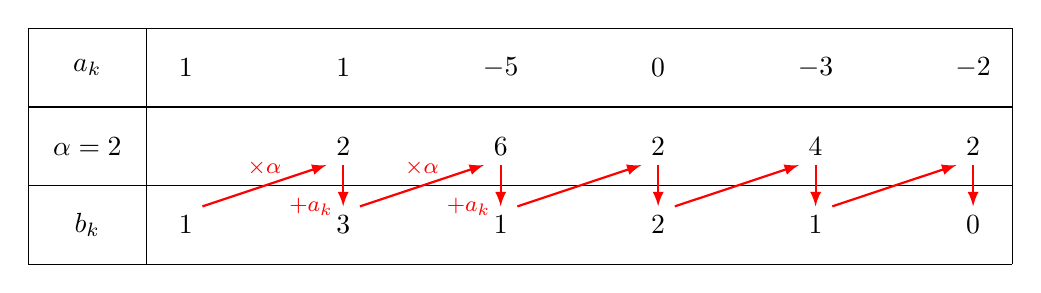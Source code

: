 \begin{tikzpicture}[scale=1]


% Coeff de P : a_k
\node at (1,3) {$1$};
\node at (3,3) {$1$};
\node at (5,3) {$-5$};
\node at (7,3) {$0$};
\node at (9,3) {$-3$};
\node at (11,3) {$-2$};

% Fois alpha
\node (C2) at (3,2) {$2$};
\node (C3) at (5,2) {$6$};
\node (C4) at (7,2) {$2$};
\node (C5) at (9,2) {$4$};
\node (C6) at (11,2) {$2$};

% Coeff b_k
\node(B1)  at (1,1) {$1$};
\node (B2) at (3,1) {$3$};
\node (B3) at (5,1) {$1$};
\node (B4) at (7,1) {$2$};
\node (B5) at (9,1) {$1$};
\node (B6) at (11,1) {$0$};

\draw (-1,0.5)--(11.5,0.5);
\draw (-1,1.5)--(11.5,1.5);
\draw (-1,2.5)--(11.5,2.5);
\draw (-1,3.5)--(11.5,3.5);
\draw (11.5,0.5)--(11.5,3.5);
\draw (0.5,0.5)--(0.5,3.5);
\draw (-1,0.5)--(-1,3.5);

\node at (-0.25,3) {$a_k$};
\node at (-0.25,2) {$\alpha=2$};
\node at (-0.25,1) {$b_k$};

\draw [->,>=latex,thick, red] (B1.north east) -- (C2.south west) node[midway, above] {\footnotesize $\times \alpha$};
\draw [->,>=latex,thick, red] (C2.south) -- (B2.north) node[left] {\footnotesize $+a_k$};
\draw [->,>=latex,thick, red] (B2.north east) -- (C3.south west) node[midway, above] {\footnotesize $\times \alpha$};
\draw [->,>=latex,thick, red] (C3.south) -- (B3.north) node[left] {\footnotesize $+a_k$};
\draw [->,>=latex,thick, red] (B3.north east) -- (C4.south west);
\draw [->,>=latex,thick, red] (C4.south) -- (B4.north) ;
\draw [->,>=latex,thick, red] (B4.north east) -- (C5.south west);
\draw [->,>=latex,thick, red] (C5.south) -- (B5.north) ;
\draw [->,>=latex,thick, red] (B5.north east) -- (C6.south west);
\draw [->,>=latex,thick, red] (C6.south) -- (B6.north) ;

\end{tikzpicture}
